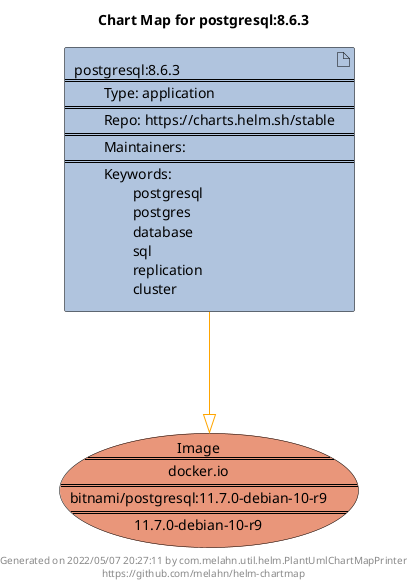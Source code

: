 @startuml
skinparam linetype ortho
skinparam backgroundColor white
skinparam usecaseBorderColor black
skinparam usecaseArrowColor LightSlateGray
skinparam artifactBorderColor black
skinparam artifactArrowColor LightSlateGray

title Chart Map for postgresql:8.6.3

'There is one referenced Helm Chart
artifact "postgresql:8.6.3\n====\n\tType: application\n====\n\tRepo: https://charts.helm.sh/stable\n====\n\tMaintainers: \n====\n\tKeywords: \n\t\tpostgresql\n\t\tpostgres\n\t\tdatabase\n\t\tsql\n\t\treplication\n\t\tcluster" as postgresql_8_6_3 #LightSteelBlue

'There is one referenced Docker Image
usecase "Image\n====\ndocker.io\n====\nbitnami/postgresql:11.7.0-debian-10-r9\n====\n11.7.0-debian-10-r9" as docker_io_bitnami_postgresql_11_7_0_debian_10_r9 #DarkSalmon

'Chart Dependencies
postgresql_8_6_3--[#orange]-|>docker_io_bitnami_postgresql_11_7_0_debian_10_r9

center footer Generated on 2022/05/07 20:27:11 by com.melahn.util.helm.PlantUmlChartMapPrinter\nhttps://github.com/melahn/helm-chartmap
@enduml
